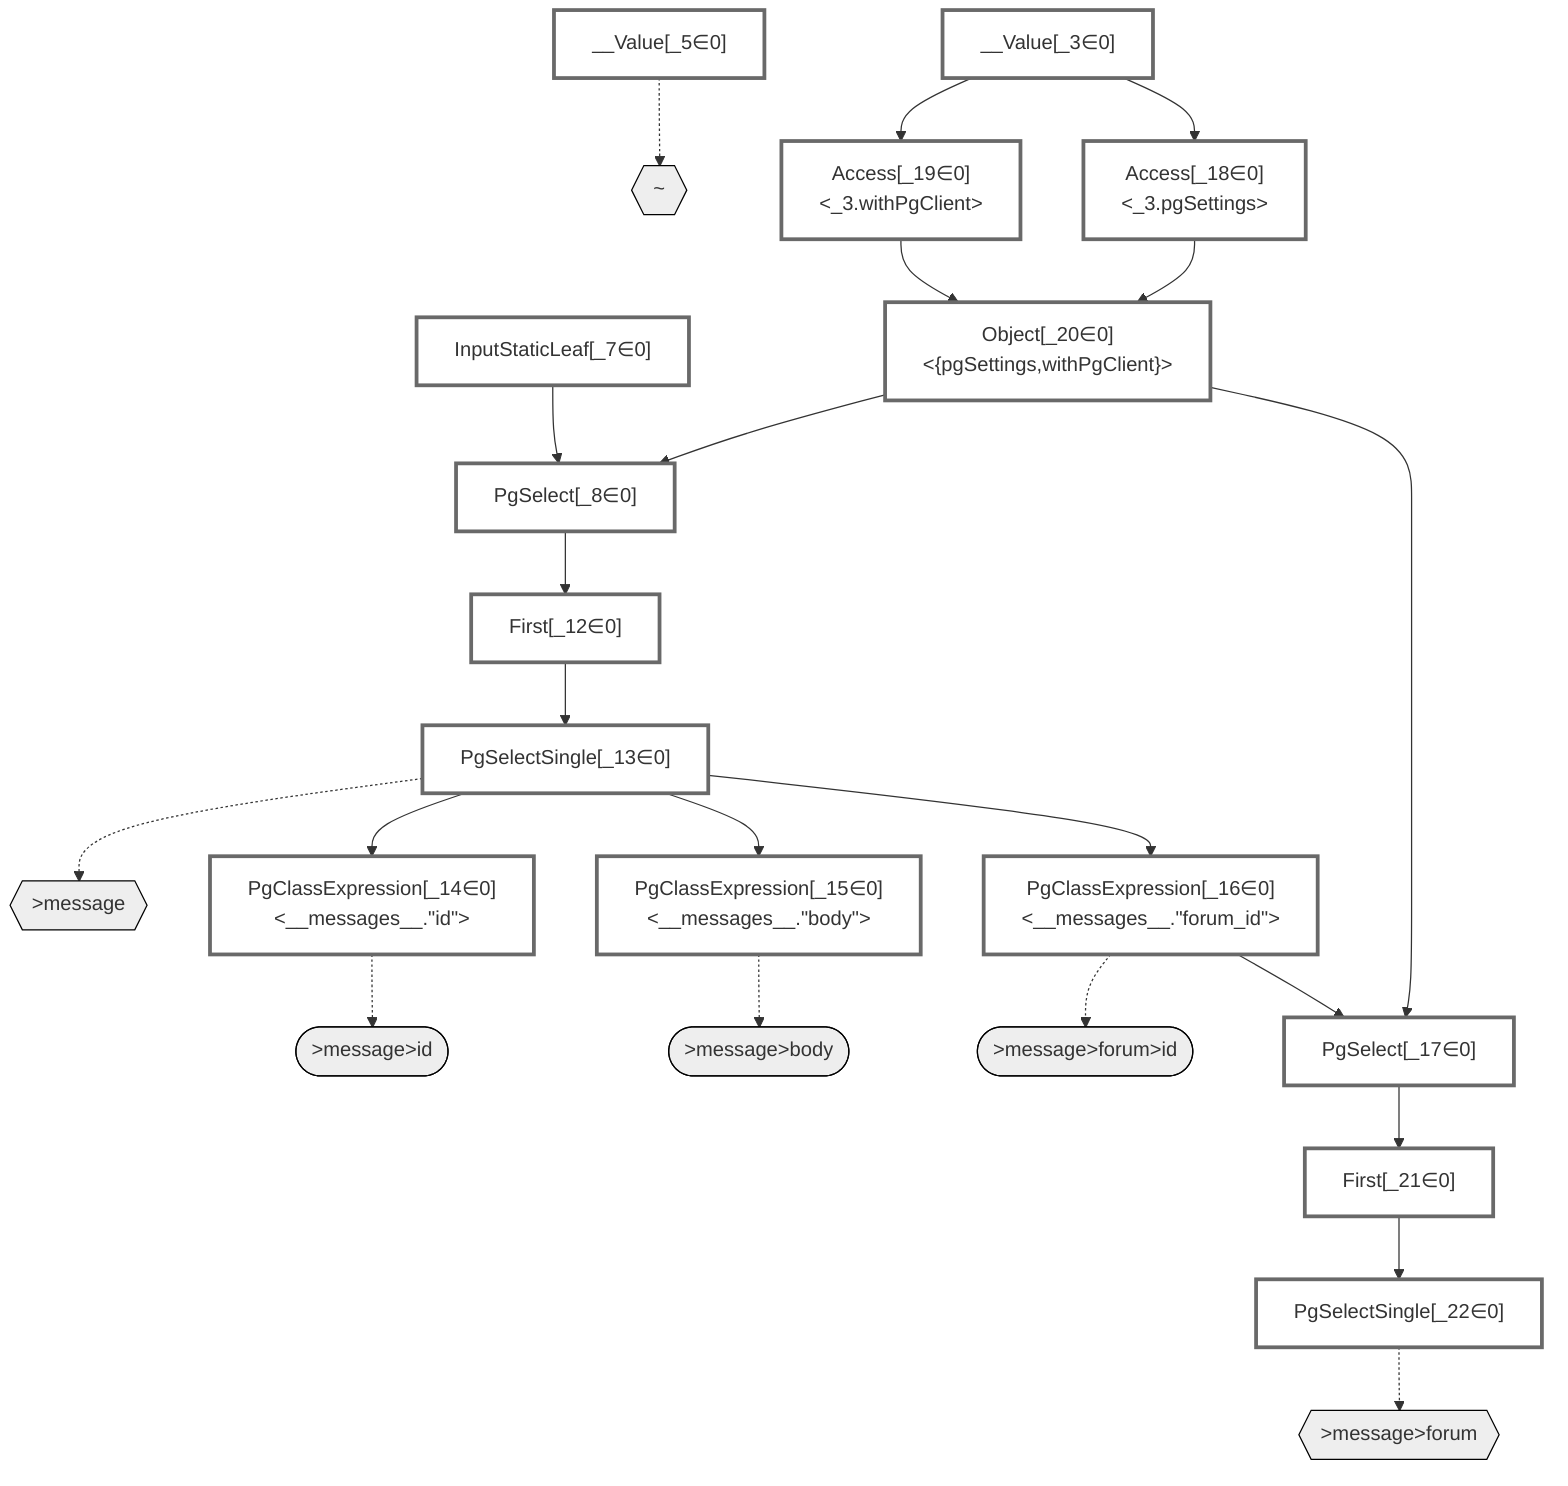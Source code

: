 graph TD
    classDef path fill:#eee,stroke:#000
    classDef plan fill:#fff,stroke-width:3px
    classDef itemplan fill:#fff,stroke-width:6px
    classDef sideeffectplan fill:#f00,stroke-width:6px

    %% subgraph fields
    P1{{"~"}}:::path
    P2{{">message"}}:::path
    P3([">message>id"]):::path
    %% P2 -.-> P3
    P4([">message>body"]):::path
    %% P2 -.-> P4
    P5{{">message>forum"}}:::path
    P6([">message>forum>id"]):::path
    %% P5 -.-> P6
    %% P2 -.-> P5
    %% P1 -.-> P2
    %% end

    %% define plans
    __Value_3["__Value[_3∈0]<br /><context>"]:::plan
    __Value_5["__Value[_5∈0]<br /><rootValue>"]:::plan
    InputStaticLeaf_7["InputStaticLeaf[_7∈0]"]:::plan
    PgSelect_8["PgSelect[_8∈0]<br /><messages>"]:::plan
    First_12["First[_12∈0]"]:::plan
    PgSelectSingle_13["PgSelectSingle[_13∈0]<br /><messages>"]:::plan
    PgClassExpression_14["PgClassExpression[_14∈0]<br /><__messages__.#quot;id#quot;>"]:::plan
    PgClassExpression_15["PgClassExpression[_15∈0]<br /><__messages__.#quot;body#quot;>"]:::plan
    PgClassExpression_16["PgClassExpression[_16∈0]<br /><__messages__.#quot;forum_id#quot;>"]:::plan
    PgSelect_17["PgSelect[_17∈0]<br /><forums>"]:::plan
    Access_18["Access[_18∈0]<br /><_3.pgSettings>"]:::plan
    Access_19["Access[_19∈0]<br /><_3.withPgClient>"]:::plan
    Object_20["Object[_20∈0]<br /><{pgSettings,withPgClient}>"]:::plan
    First_21["First[_21∈0]"]:::plan
    PgSelectSingle_22["PgSelectSingle[_22∈0]<br /><forums>"]:::plan

    %% plan dependencies
    Object_20 --> PgSelect_8
    InputStaticLeaf_7 --> PgSelect_8
    PgSelect_8 --> First_12
    First_12 --> PgSelectSingle_13
    PgSelectSingle_13 --> PgClassExpression_14
    PgSelectSingle_13 --> PgClassExpression_15
    PgSelectSingle_13 --> PgClassExpression_16
    Object_20 --> PgSelect_17
    PgClassExpression_16 --> PgSelect_17
    __Value_3 --> Access_18
    __Value_3 --> Access_19
    Access_18 --> Object_20
    Access_19 --> Object_20
    PgSelect_17 --> First_21
    First_21 --> PgSelectSingle_22

    %% plan-to-path relationships
    __Value_5 -.-> P1
    PgSelectSingle_13 -.-> P2
    PgClassExpression_14 -.-> P3
    PgClassExpression_15 -.-> P4
    PgSelectSingle_22 -.-> P5
    PgClassExpression_16 -.-> P6

    %% allocate buckets
    classDef bucket0 stroke:#696969
    class __Value_3,__Value_5,InputStaticLeaf_7,PgSelect_8,First_12,PgSelectSingle_13,PgClassExpression_14,PgClassExpression_15,PgClassExpression_16,PgSelect_17,Access_18,Access_19,Object_20,First_21,PgSelectSingle_22 bucket0